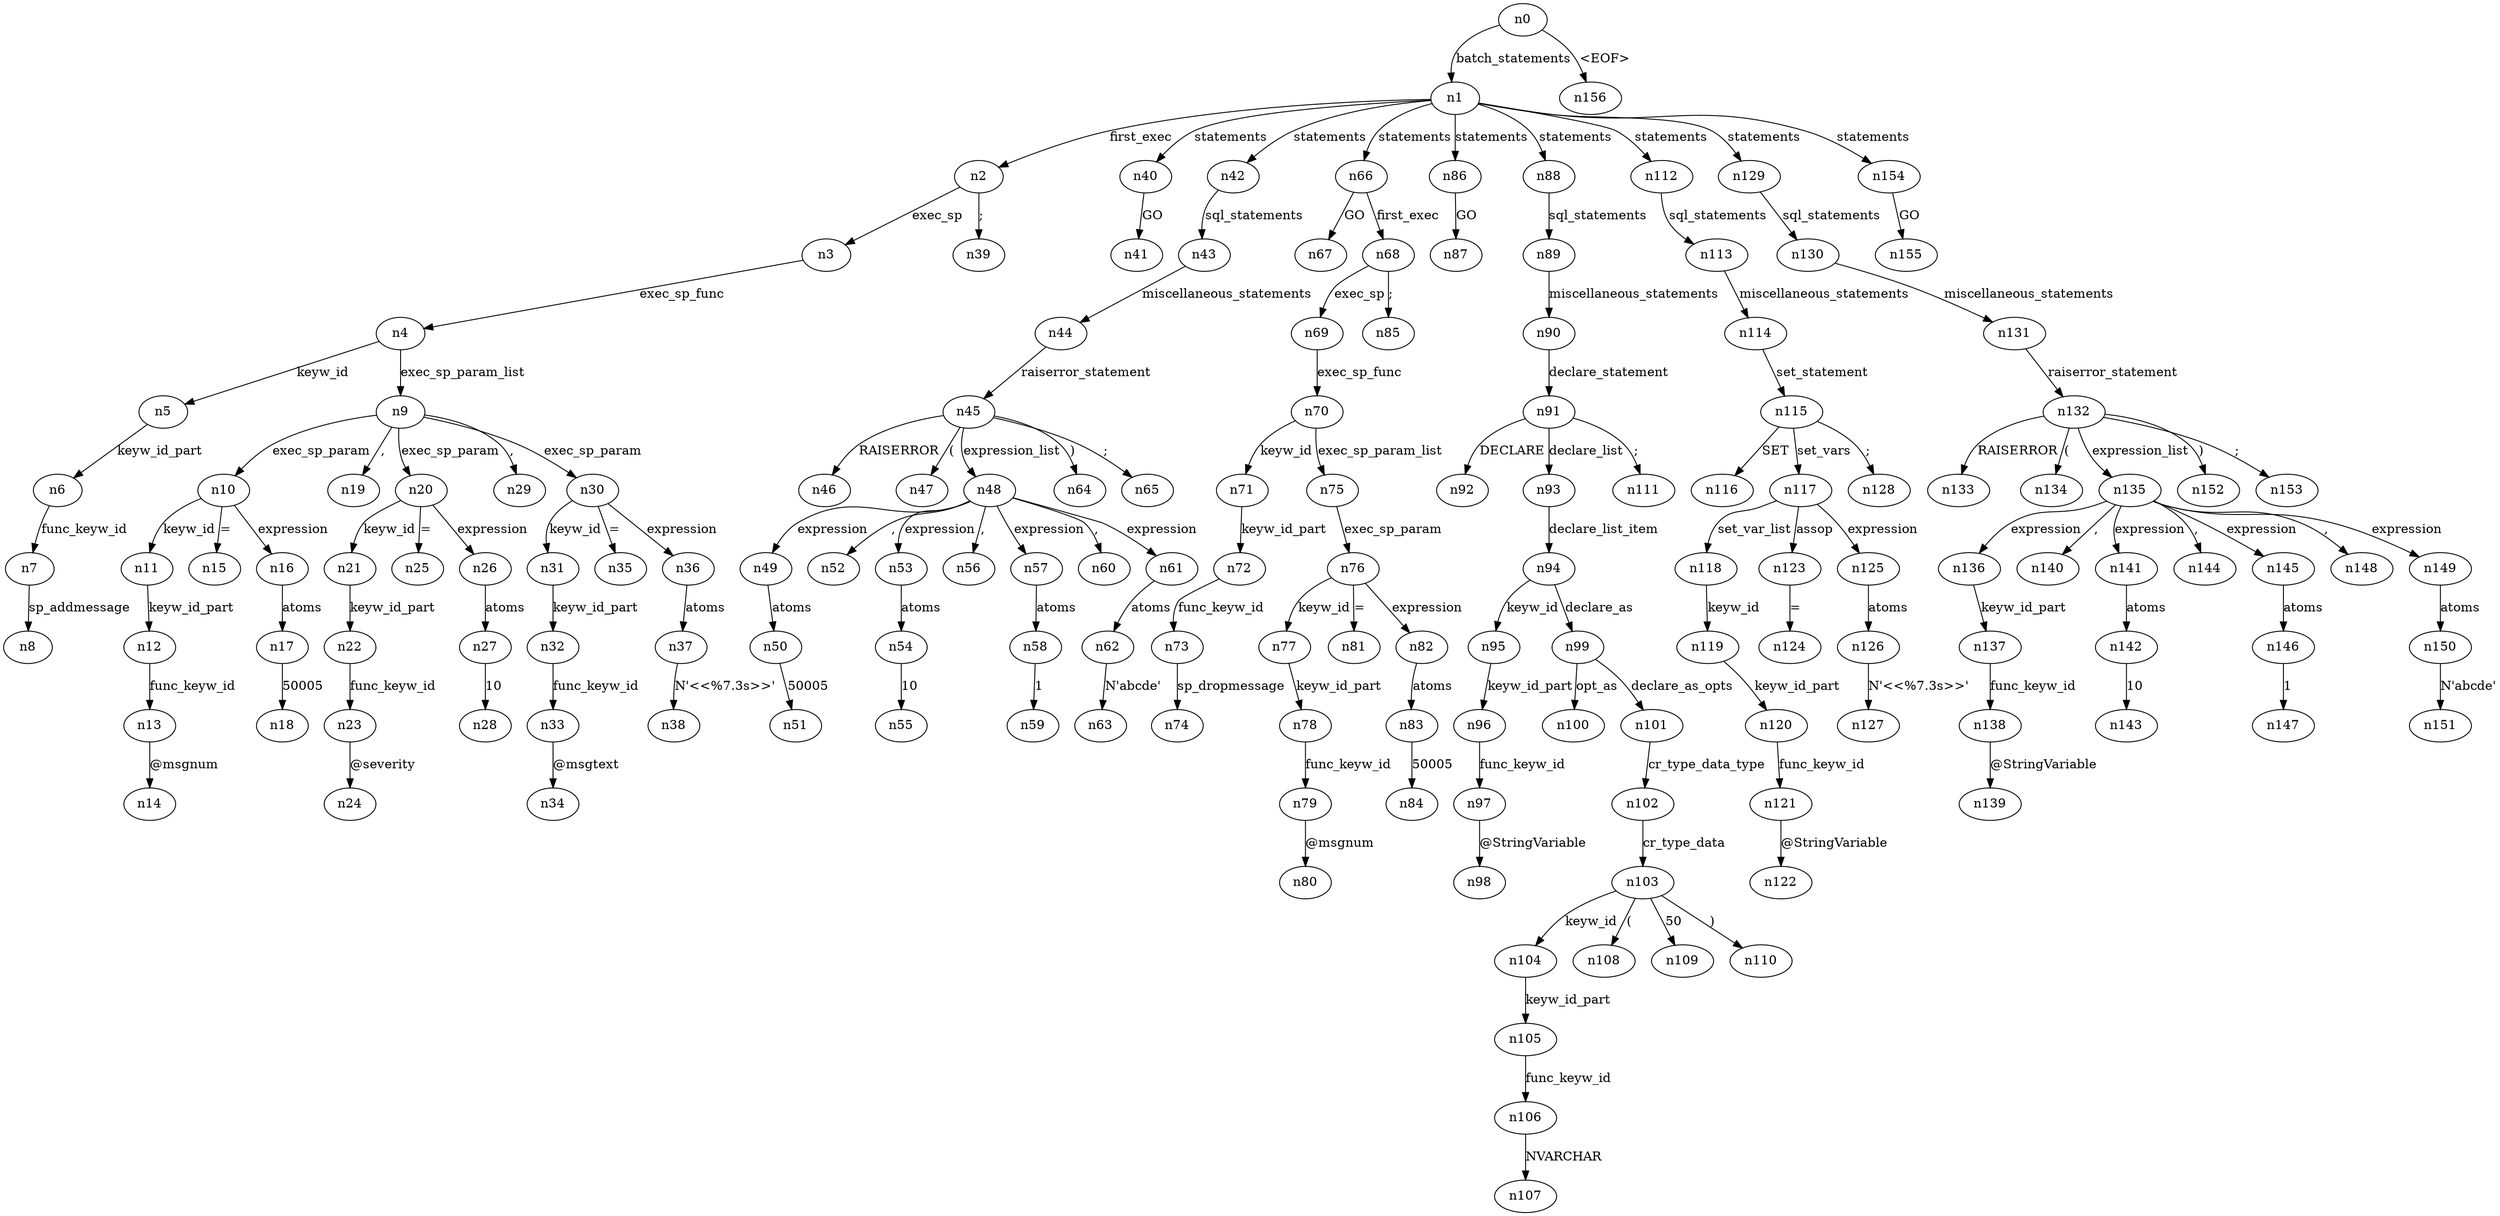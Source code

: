 digraph ParseTree {
  n0 -> n1 [label="batch_statements"];
  n1 -> n2 [label="first_exec"];
  n2 -> n3 [label="exec_sp"];
  n3 -> n4 [label="exec_sp_func"];
  n4 -> n5 [label="keyw_id"];
  n5 -> n6 [label="keyw_id_part"];
  n6 -> n7 [label="func_keyw_id"];
  n7 -> n8 [label="sp_addmessage"];
  n4 -> n9 [label="exec_sp_param_list"];
  n9 -> n10 [label="exec_sp_param"];
  n10 -> n11 [label="keyw_id"];
  n11 -> n12 [label="keyw_id_part"];
  n12 -> n13 [label="func_keyw_id"];
  n13 -> n14 [label="@msgnum"];
  n10 -> n15 [label="="];
  n10 -> n16 [label="expression"];
  n16 -> n17 [label="atoms"];
  n17 -> n18 [label="50005"];
  n9 -> n19 [label=","];
  n9 -> n20 [label="exec_sp_param"];
  n20 -> n21 [label="keyw_id"];
  n21 -> n22 [label="keyw_id_part"];
  n22 -> n23 [label="func_keyw_id"];
  n23 -> n24 [label="@severity"];
  n20 -> n25 [label="="];
  n20 -> n26 [label="expression"];
  n26 -> n27 [label="atoms"];
  n27 -> n28 [label="10"];
  n9 -> n29 [label=","];
  n9 -> n30 [label="exec_sp_param"];
  n30 -> n31 [label="keyw_id"];
  n31 -> n32 [label="keyw_id_part"];
  n32 -> n33 [label="func_keyw_id"];
  n33 -> n34 [label="@msgtext"];
  n30 -> n35 [label="="];
  n30 -> n36 [label="expression"];
  n36 -> n37 [label="atoms"];
  n37 -> n38 [label="N'<<%7.3s>>'"];
  n2 -> n39 [label=";"];
  n1 -> n40 [label="statements"];
  n40 -> n41 [label="GO"];
  n1 -> n42 [label="statements"];
  n42 -> n43 [label="sql_statements"];
  n43 -> n44 [label="miscellaneous_statements"];
  n44 -> n45 [label="raiserror_statement"];
  n45 -> n46 [label="RAISERROR"];
  n45 -> n47 [label="("];
  n45 -> n48 [label="expression_list"];
  n48 -> n49 [label="expression"];
  n49 -> n50 [label="atoms"];
  n50 -> n51 [label="50005"];
  n48 -> n52 [label=","];
  n48 -> n53 [label="expression"];
  n53 -> n54 [label="atoms"];
  n54 -> n55 [label="10"];
  n48 -> n56 [label=","];
  n48 -> n57 [label="expression"];
  n57 -> n58 [label="atoms"];
  n58 -> n59 [label="1"];
  n48 -> n60 [label=","];
  n48 -> n61 [label="expression"];
  n61 -> n62 [label="atoms"];
  n62 -> n63 [label="N'abcde'"];
  n45 -> n64 [label=")"];
  n45 -> n65 [label=";"];
  n1 -> n66 [label="statements"];
  n66 -> n67 [label="GO"];
  n66 -> n68 [label="first_exec"];
  n68 -> n69 [label="exec_sp"];
  n69 -> n70 [label="exec_sp_func"];
  n70 -> n71 [label="keyw_id"];
  n71 -> n72 [label="keyw_id_part"];
  n72 -> n73 [label="func_keyw_id"];
  n73 -> n74 [label="sp_dropmessage"];
  n70 -> n75 [label="exec_sp_param_list"];
  n75 -> n76 [label="exec_sp_param"];
  n76 -> n77 [label="keyw_id"];
  n77 -> n78 [label="keyw_id_part"];
  n78 -> n79 [label="func_keyw_id"];
  n79 -> n80 [label="@msgnum"];
  n76 -> n81 [label="="];
  n76 -> n82 [label="expression"];
  n82 -> n83 [label="atoms"];
  n83 -> n84 [label="50005"];
  n68 -> n85 [label=";"];
  n1 -> n86 [label="statements"];
  n86 -> n87 [label="GO"];
  n1 -> n88 [label="statements"];
  n88 -> n89 [label="sql_statements"];
  n89 -> n90 [label="miscellaneous_statements"];
  n90 -> n91 [label="declare_statement"];
  n91 -> n92 [label="DECLARE"];
  n91 -> n93 [label="declare_list"];
  n93 -> n94 [label="declare_list_item"];
  n94 -> n95 [label="keyw_id"];
  n95 -> n96 [label="keyw_id_part"];
  n96 -> n97 [label="func_keyw_id"];
  n97 -> n98 [label="@StringVariable"];
  n94 -> n99 [label="declare_as"];
  n99 -> n100 [label="opt_as"];
  n99 -> n101 [label="declare_as_opts"];
  n101 -> n102 [label="cr_type_data_type"];
  n102 -> n103 [label="cr_type_data"];
  n103 -> n104 [label="keyw_id"];
  n104 -> n105 [label="keyw_id_part"];
  n105 -> n106 [label="func_keyw_id"];
  n106 -> n107 [label="NVARCHAR"];
  n103 -> n108 [label="("];
  n103 -> n109 [label="50"];
  n103 -> n110 [label=")"];
  n91 -> n111 [label=";"];
  n1 -> n112 [label="statements"];
  n112 -> n113 [label="sql_statements"];
  n113 -> n114 [label="miscellaneous_statements"];
  n114 -> n115 [label="set_statement"];
  n115 -> n116 [label="SET"];
  n115 -> n117 [label="set_vars"];
  n117 -> n118 [label="set_var_list"];
  n118 -> n119 [label="keyw_id"];
  n119 -> n120 [label="keyw_id_part"];
  n120 -> n121 [label="func_keyw_id"];
  n121 -> n122 [label="@StringVariable"];
  n117 -> n123 [label="assop"];
  n123 -> n124 [label="="];
  n117 -> n125 [label="expression"];
  n125 -> n126 [label="atoms"];
  n126 -> n127 [label="N'<<%7.3s>>'"];
  n115 -> n128 [label=";"];
  n1 -> n129 [label="statements"];
  n129 -> n130 [label="sql_statements"];
  n130 -> n131 [label="miscellaneous_statements"];
  n131 -> n132 [label="raiserror_statement"];
  n132 -> n133 [label="RAISERROR"];
  n132 -> n134 [label="("];
  n132 -> n135 [label="expression_list"];
  n135 -> n136 [label="expression"];
  n136 -> n137 [label="keyw_id_part"];
  n137 -> n138 [label="func_keyw_id"];
  n138 -> n139 [label="@StringVariable"];
  n135 -> n140 [label=","];
  n135 -> n141 [label="expression"];
  n141 -> n142 [label="atoms"];
  n142 -> n143 [label="10"];
  n135 -> n144 [label=","];
  n135 -> n145 [label="expression"];
  n145 -> n146 [label="atoms"];
  n146 -> n147 [label="1"];
  n135 -> n148 [label=","];
  n135 -> n149 [label="expression"];
  n149 -> n150 [label="atoms"];
  n150 -> n151 [label="N'abcde'"];
  n132 -> n152 [label=")"];
  n132 -> n153 [label=";"];
  n1 -> n154 [label="statements"];
  n154 -> n155 [label="GO"];
  n0 -> n156 [label="<EOF>"];
}